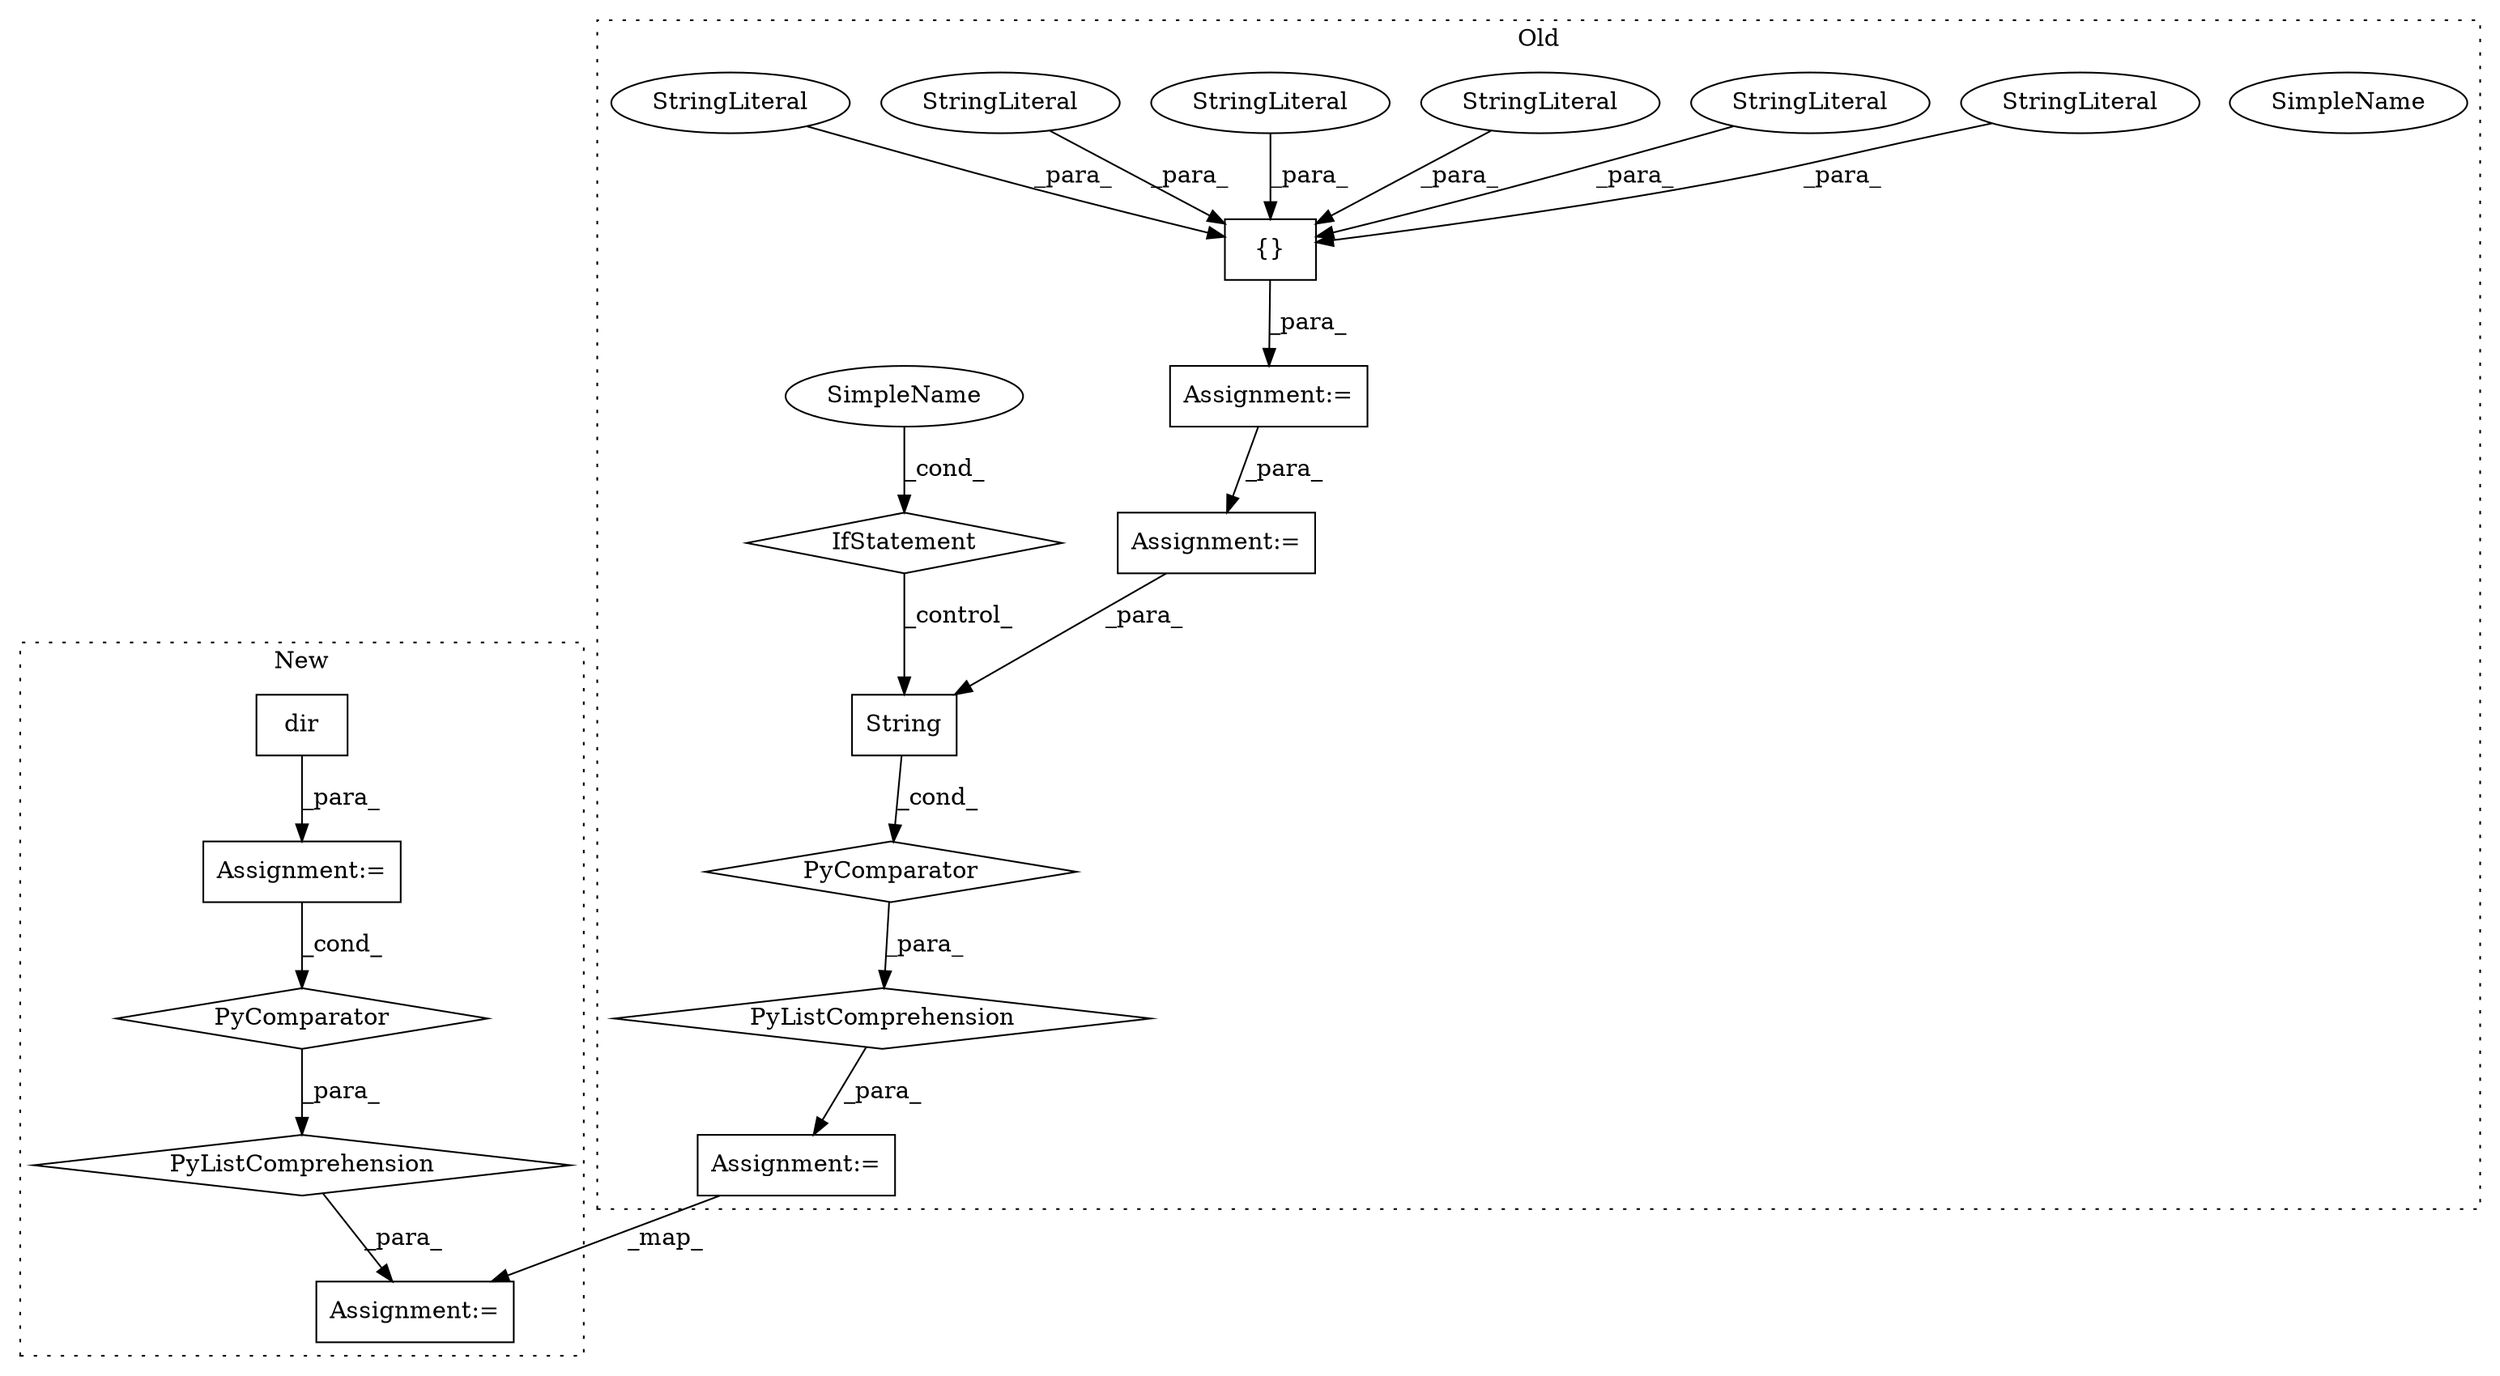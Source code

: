 digraph G {
subgraph cluster0 {
1 [label="PyListComprehension" a="109" s="479" l="101" shape="diamond"];
4 [label="PyComparator" a="113" s="549" l="23" shape="diamond"];
5 [label="{}" a="4" s="346,453" l="1,1" shape="box"];
7 [label="Assignment:=" a="7" s="333" l="1" shape="box"];
8 [label="Assignment:=" a="7" s="549" l="23" shape="box"];
9 [label="String" a="32" s="479,487" l="7,1" shape="box"];
10 [label="SimpleName" a="42" s="567" l="5" shape="ellipse"];
11 [label="IfStatement" a="25" s="549" l="23" shape="diamond"];
13 [label="Assignment:=" a="7" s="467" l="12" shape="box"];
15 [label="StringLiteral" a="45" s="378" l="12" shape="ellipse"];
16 [label="StringLiteral" a="45" s="439" l="14" shape="ellipse"];
17 [label="StringLiteral" a="45" s="391" l="12" shape="ellipse"];
18 [label="StringLiteral" a="45" s="423" l="15" shape="ellipse"];
19 [label="StringLiteral" a="45" s="355" l="11" shape="ellipse"];
20 [label="StringLiteral" a="45" s="404" l="18" shape="ellipse"];
21 [label="SimpleName" a="42" s="567" l="5" shape="ellipse"];
label = "Old";
style="dotted";
}
subgraph cluster1 {
2 [label="dir" a="32" s="463" l="5" shape="box"];
3 [label="PyComparator" a="113" s="456" l="64" shape="diamond"];
6 [label="Assignment:=" a="7" s="456" l="64" shape="box"];
12 [label="PyListComprehension" a="109" s="394" l="134" shape="diamond"];
14 [label="Assignment:=" a="7" s="382" l="12" shape="box"];
label = "New";
style="dotted";
}
1 -> 13 [label="_para_"];
2 -> 6 [label="_para_"];
3 -> 12 [label="_para_"];
4 -> 1 [label="_para_"];
5 -> 7 [label="_para_"];
6 -> 3 [label="_cond_"];
7 -> 8 [label="_para_"];
8 -> 9 [label="_para_"];
9 -> 4 [label="_cond_"];
11 -> 9 [label="_control_"];
12 -> 14 [label="_para_"];
13 -> 14 [label="_map_"];
15 -> 5 [label="_para_"];
16 -> 5 [label="_para_"];
17 -> 5 [label="_para_"];
18 -> 5 [label="_para_"];
19 -> 5 [label="_para_"];
20 -> 5 [label="_para_"];
21 -> 11 [label="_cond_"];
}